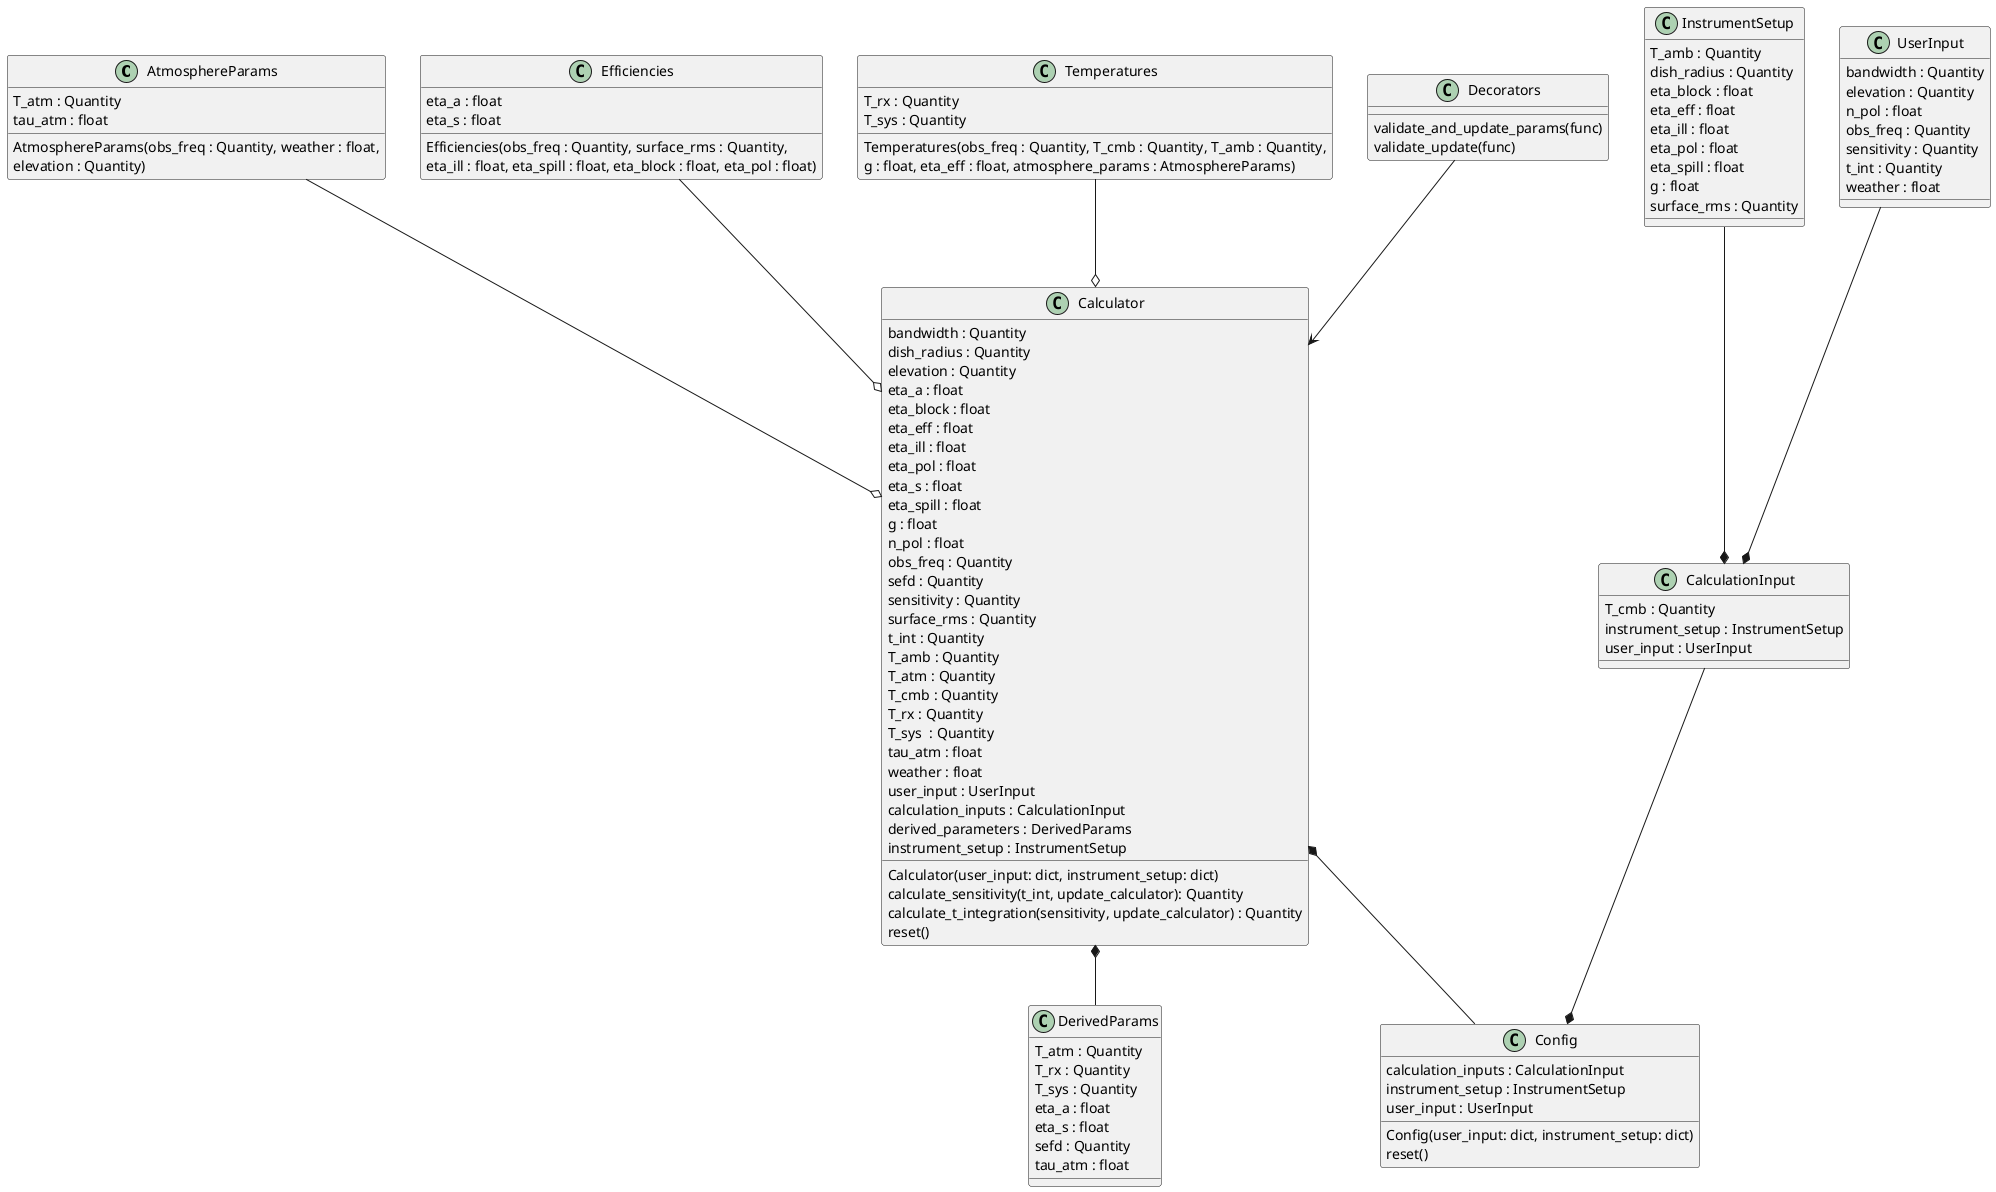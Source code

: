 @startuml calculator
set namespaceSeparator none
class "AtmosphereParams" as atlast_sc.atmosphere_params.AtmosphereParams {
  T_atm : Quantity
  tau_atm : float
  AtmosphereParams(obs_freq : Quantity, weather : float,
  elevation : Quantity)
}
class "CalculationInput" as atlast_sc.models.CalculationInput {
  T_cmb : Quantity
  instrument_setup : InstrumentSetup
  user_input : UserInput
}
class "Calculator" as atlast_sc.calculator.Calculator {
  bandwidth : Quantity
  dish_radius : Quantity
  elevation : Quantity
  eta_a : float
  eta_block : float
  eta_eff : float
  eta_ill : float
  eta_pol : float
  eta_s : float
  eta_spill : float
  g : float
  n_pol : float
  obs_freq : Quantity
  sefd : Quantity
  sensitivity : Quantity
  surface_rms : Quantity
  t_int : Quantity
  T_amb : Quantity
  T_atm : Quantity
  T_cmb : Quantity
  T_rx : Quantity
  T_sys  : Quantity
  tau_atm : float
  weather : float
  user_input : UserInput
  calculation_inputs : CalculationInput
  derived_parameters : DerivedParams
  instrument_setup : InstrumentSetup
  Calculator(user_input: dict, instrument_setup: dict)
  calculate_sensitivity(t_int, update_calculator): Quantity
  calculate_t_integration(sensitivity, update_calculator) : Quantity
  reset()
}
class "Config" as atlast_sc.config.Config {
  calculation_inputs : CalculationInput
  instrument_setup : InstrumentSetup
  user_input : UserInput
  Config(user_input: dict, instrument_setup: dict)
  reset()
}
class "DerivedParams" as atlast_sc.models.DerivedParams {
  T_atm : Quantity
  T_rx : Quantity
  T_sys : Quantity
  eta_a : float
  eta_s : float
  sefd : Quantity
  tau_atm : float
}
class "Efficiencies" as atlast_sc.efficiencies.Efficiencies {
  eta_a : float
  eta_s : float
  Efficiencies(obs_freq : Quantity, surface_rms : Quantity,
  eta_ill : float, eta_spill : float, eta_block : float, eta_pol : float)
}
class "InstrumentSetup" as atlast_sc.models.InstrumentSetup {
  T_amb : Quantity
  dish_radius : Quantity
  eta_block : float
  eta_eff : float
  eta_ill : float
  eta_pol : float
  eta_spill : float
  g : float
  surface_rms : Quantity
}
class "Temperatures" as atlast_sc.temperatures.Temperatures {
  T_rx : Quantity
  T_sys : Quantity
  Temperatures(obs_freq : Quantity, T_cmb : Quantity, T_amb : Quantity,
  g : float, eta_eff : float, atmosphere_params : AtmosphereParams)
}
class "UserInput" as atlast_sc.models.UserInput {
  bandwidth : Quantity
  elevation : Quantity
  n_pol : float
  obs_freq : Quantity
  sensitivity : Quantity
  t_int : Quantity
  weather : float
}
class "Decorators" as atlast_sc.utils.Decorators {
  validate_and_update_params(func)
  validate_update(func)
}
atlast_sc.efficiencies.Efficiencies --o atlast_sc.calculator.Calculator
atlast_sc.temperatures.Temperatures --o atlast_sc.calculator.Calculator
atlast_sc.atmosphere_params.AtmosphereParams --o atlast_sc.calculator.Calculator
atlast_sc.utils.Decorators --> atlast_sc.calculator.Calculator
atlast_sc.models.CalculationInput --* atlast_sc.config.Config
atlast_sc.calculator.Calculator *-- atlast_sc.models.DerivedParams
atlast_sc.models.InstrumentSetup --* atlast_sc.models.CalculationInput
atlast_sc.models.UserInput --* atlast_sc.models.CalculationInput
atlast_sc.calculator.Calculator *-- atlast_sc.config.Config
@enduml
